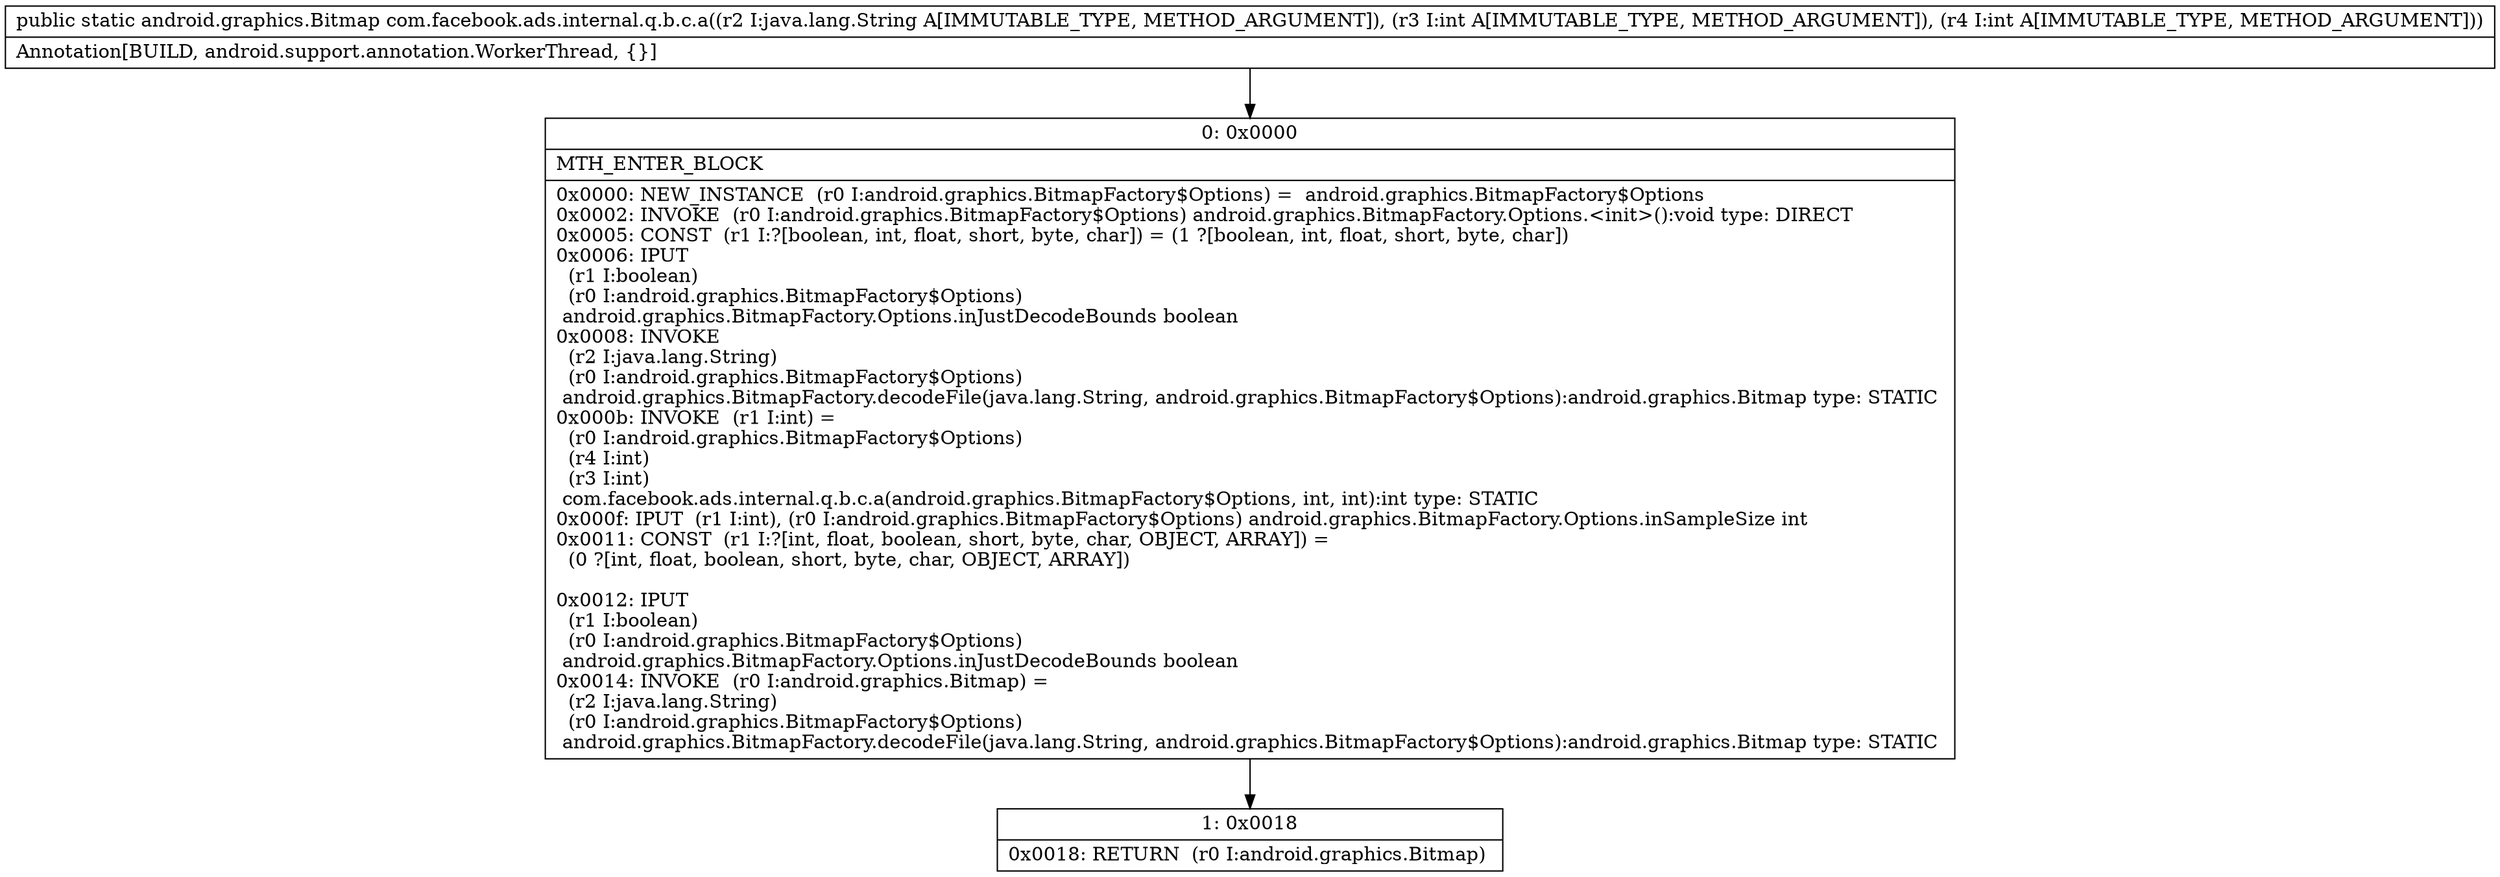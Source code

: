 digraph "CFG forcom.facebook.ads.internal.q.b.c.a(Ljava\/lang\/String;II)Landroid\/graphics\/Bitmap;" {
Node_0 [shape=record,label="{0\:\ 0x0000|MTH_ENTER_BLOCK\l|0x0000: NEW_INSTANCE  (r0 I:android.graphics.BitmapFactory$Options) =  android.graphics.BitmapFactory$Options \l0x0002: INVOKE  (r0 I:android.graphics.BitmapFactory$Options) android.graphics.BitmapFactory.Options.\<init\>():void type: DIRECT \l0x0005: CONST  (r1 I:?[boolean, int, float, short, byte, char]) = (1 ?[boolean, int, float, short, byte, char]) \l0x0006: IPUT  \l  (r1 I:boolean)\l  (r0 I:android.graphics.BitmapFactory$Options)\l android.graphics.BitmapFactory.Options.inJustDecodeBounds boolean \l0x0008: INVOKE  \l  (r2 I:java.lang.String)\l  (r0 I:android.graphics.BitmapFactory$Options)\l android.graphics.BitmapFactory.decodeFile(java.lang.String, android.graphics.BitmapFactory$Options):android.graphics.Bitmap type: STATIC \l0x000b: INVOKE  (r1 I:int) = \l  (r0 I:android.graphics.BitmapFactory$Options)\l  (r4 I:int)\l  (r3 I:int)\l com.facebook.ads.internal.q.b.c.a(android.graphics.BitmapFactory$Options, int, int):int type: STATIC \l0x000f: IPUT  (r1 I:int), (r0 I:android.graphics.BitmapFactory$Options) android.graphics.BitmapFactory.Options.inSampleSize int \l0x0011: CONST  (r1 I:?[int, float, boolean, short, byte, char, OBJECT, ARRAY]) = \l  (0 ?[int, float, boolean, short, byte, char, OBJECT, ARRAY])\l \l0x0012: IPUT  \l  (r1 I:boolean)\l  (r0 I:android.graphics.BitmapFactory$Options)\l android.graphics.BitmapFactory.Options.inJustDecodeBounds boolean \l0x0014: INVOKE  (r0 I:android.graphics.Bitmap) = \l  (r2 I:java.lang.String)\l  (r0 I:android.graphics.BitmapFactory$Options)\l android.graphics.BitmapFactory.decodeFile(java.lang.String, android.graphics.BitmapFactory$Options):android.graphics.Bitmap type: STATIC \l}"];
Node_1 [shape=record,label="{1\:\ 0x0018|0x0018: RETURN  (r0 I:android.graphics.Bitmap) \l}"];
MethodNode[shape=record,label="{public static android.graphics.Bitmap com.facebook.ads.internal.q.b.c.a((r2 I:java.lang.String A[IMMUTABLE_TYPE, METHOD_ARGUMENT]), (r3 I:int A[IMMUTABLE_TYPE, METHOD_ARGUMENT]), (r4 I:int A[IMMUTABLE_TYPE, METHOD_ARGUMENT]))  | Annotation[BUILD, android.support.annotation.WorkerThread, \{\}]\l}"];
MethodNode -> Node_0;
Node_0 -> Node_1;
}

